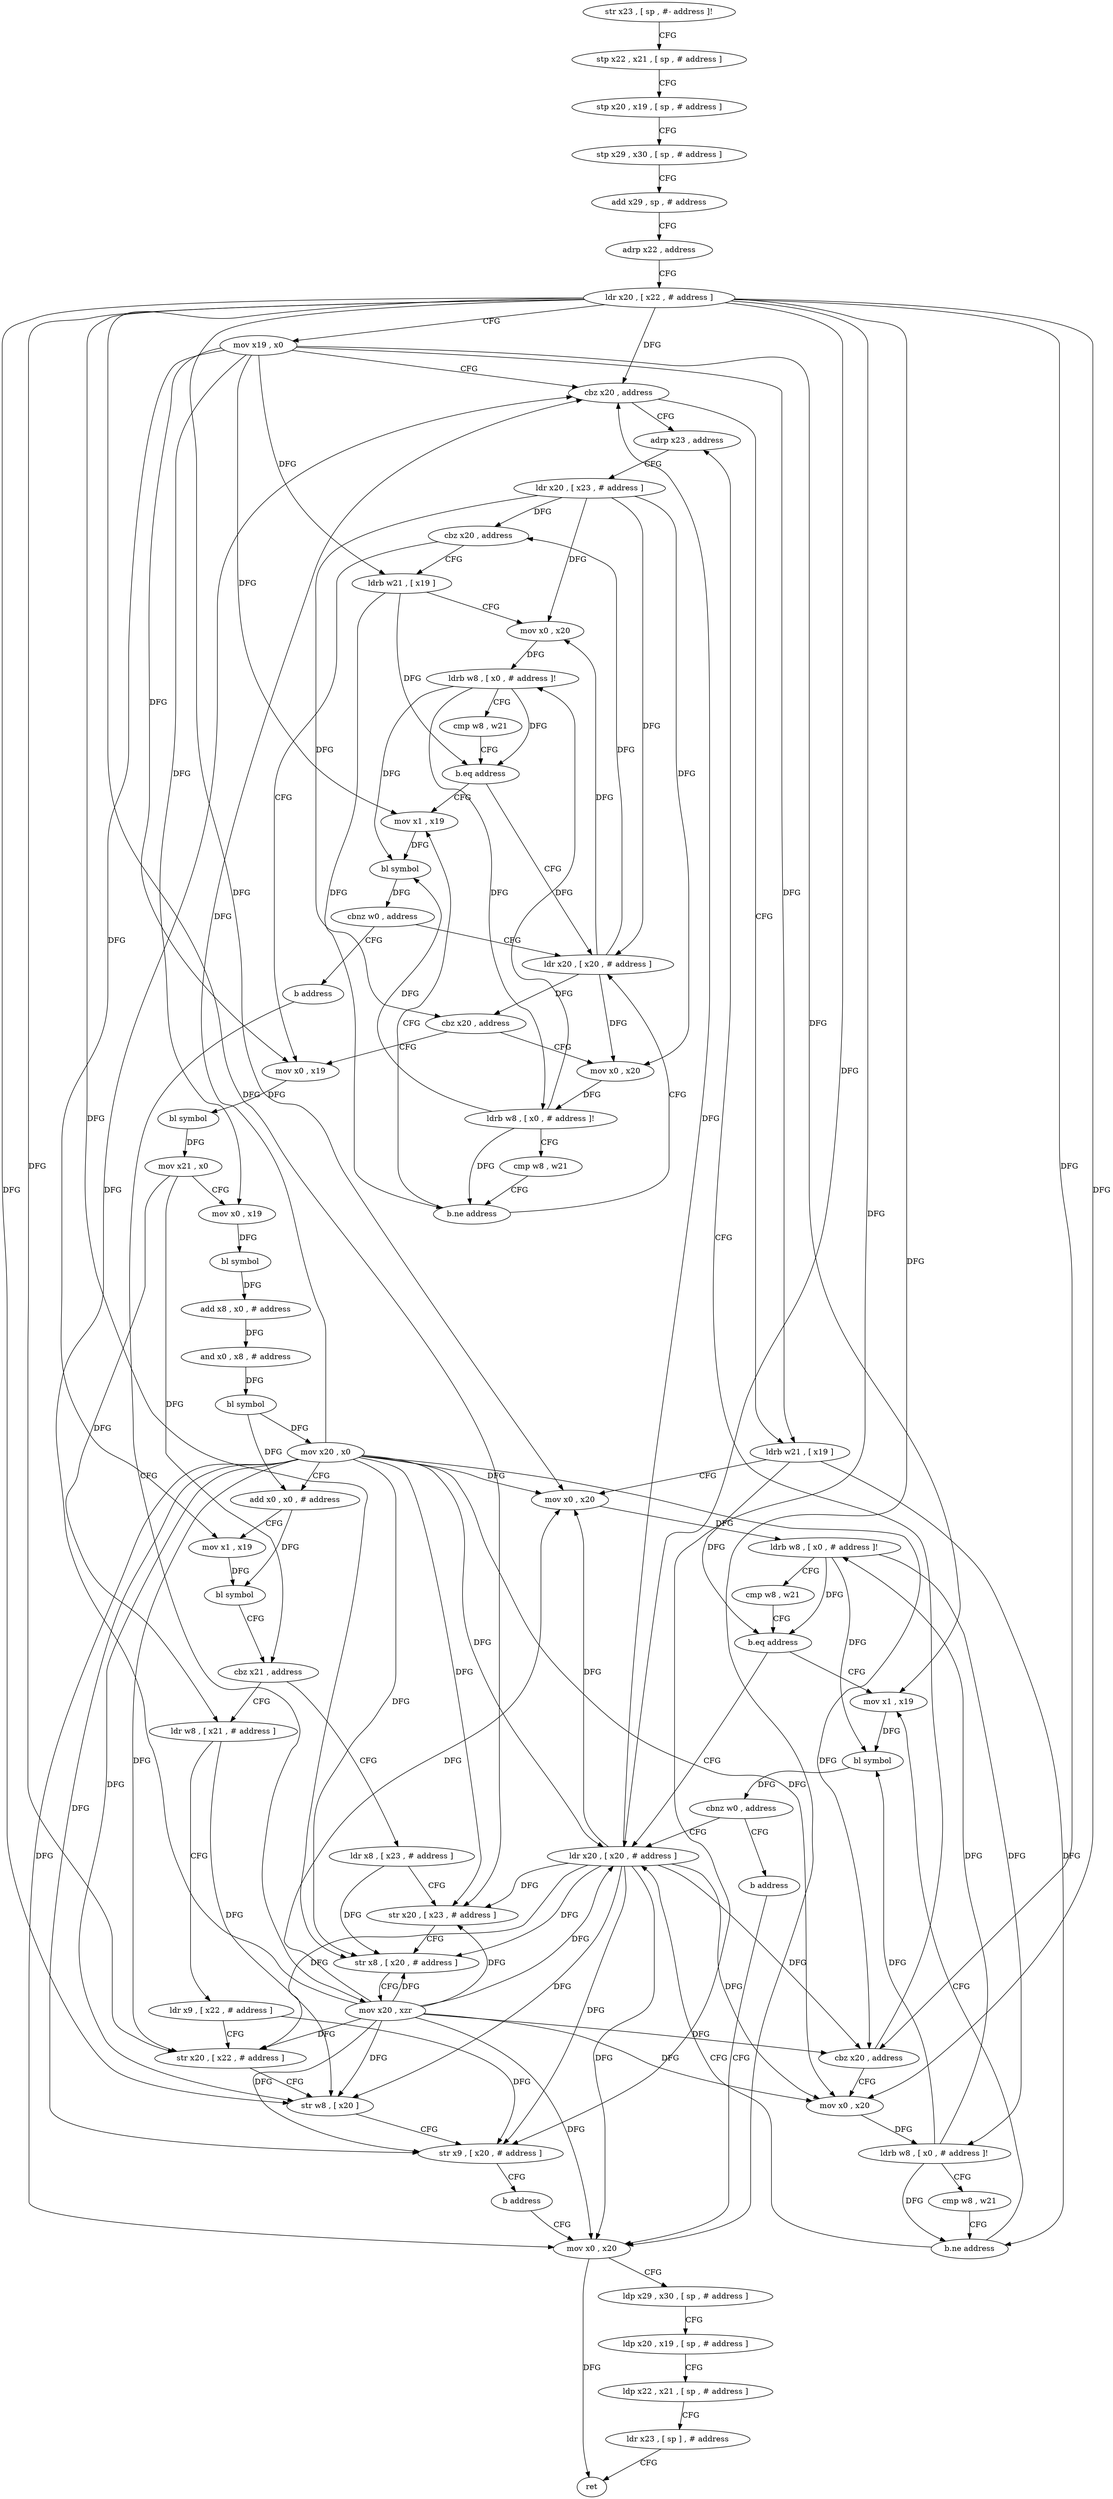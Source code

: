 digraph "func" {
"4269776" [label = "str x23 , [ sp , #- address ]!" ]
"4269780" [label = "stp x22 , x21 , [ sp , # address ]" ]
"4269784" [label = "stp x20 , x19 , [ sp , # address ]" ]
"4269788" [label = "stp x29 , x30 , [ sp , # address ]" ]
"4269792" [label = "add x29 , sp , # address" ]
"4269796" [label = "adrp x22 , address" ]
"4269800" [label = "ldr x20 , [ x22 , # address ]" ]
"4269804" [label = "mov x19 , x0" ]
"4269808" [label = "cbz x20 , address" ]
"4269872" [label = "adrp x23 , address" ]
"4269812" [label = "ldrb w21 , [ x19 ]" ]
"4269876" [label = "ldr x20 , [ x23 , # address ]" ]
"4269880" [label = "cbz x20 , address" ]
"4269944" [label = "mov x0 , x19" ]
"4269884" [label = "ldrb w21 , [ x19 ]" ]
"4269816" [label = "mov x0 , x20" ]
"4269820" [label = "ldrb w8 , [ x0 , # address ]!" ]
"4269824" [label = "cmp w8 , w21" ]
"4269828" [label = "b.eq address" ]
"4269856" [label = "mov x1 , x19" ]
"4269832" [label = "ldr x20 , [ x20 , # address ]" ]
"4269948" [label = "bl symbol" ]
"4269952" [label = "mov x21 , x0" ]
"4269956" [label = "mov x0 , x19" ]
"4269960" [label = "bl symbol" ]
"4269964" [label = "add x8 , x0 , # address" ]
"4269968" [label = "and x0 , x8 , # address" ]
"4269972" [label = "bl symbol" ]
"4269976" [label = "mov x20 , x0" ]
"4269980" [label = "add x0 , x0 , # address" ]
"4269984" [label = "mov x1 , x19" ]
"4269988" [label = "bl symbol" ]
"4269992" [label = "cbz x21 , address" ]
"4270020" [label = "ldr x8 , [ x23 , # address ]" ]
"4269996" [label = "ldr w8 , [ x21 , # address ]" ]
"4269888" [label = "mov x0 , x20" ]
"4269892" [label = "ldrb w8 , [ x0 , # address ]!" ]
"4269896" [label = "cmp w8 , w21" ]
"4269900" [label = "b.eq address" ]
"4269928" [label = "mov x1 , x19" ]
"4269904" [label = "ldr x20 , [ x20 , # address ]" ]
"4269860" [label = "bl symbol" ]
"4269864" [label = "cbnz w0 , address" ]
"4269868" [label = "b address" ]
"4269836" [label = "cbz x20 , address" ]
"4269840" [label = "mov x0 , x20" ]
"4270024" [label = "str x20 , [ x23 , # address ]" ]
"4270028" [label = "str x8 , [ x20 , # address ]" ]
"4270032" [label = "mov x20 , xzr" ]
"4270000" [label = "ldr x9 , [ x22 , # address ]" ]
"4270004" [label = "str x20 , [ x22 , # address ]" ]
"4270008" [label = "str w8 , [ x20 ]" ]
"4270012" [label = "str x9 , [ x20 , # address ]" ]
"4270016" [label = "b address" ]
"4270036" [label = "mov x0 , x20" ]
"4269932" [label = "bl symbol" ]
"4269936" [label = "cbnz w0 , address" ]
"4269940" [label = "b address" ]
"4269908" [label = "cbz x20 , address" ]
"4269912" [label = "mov x0 , x20" ]
"4269844" [label = "ldrb w8 , [ x0 , # address ]!" ]
"4269848" [label = "cmp w8 , w21" ]
"4269852" [label = "b.ne address" ]
"4270040" [label = "ldp x29 , x30 , [ sp , # address ]" ]
"4270044" [label = "ldp x20 , x19 , [ sp , # address ]" ]
"4270048" [label = "ldp x22 , x21 , [ sp , # address ]" ]
"4270052" [label = "ldr x23 , [ sp ] , # address" ]
"4270056" [label = "ret" ]
"4269916" [label = "ldrb w8 , [ x0 , # address ]!" ]
"4269920" [label = "cmp w8 , w21" ]
"4269924" [label = "b.ne address" ]
"4269776" -> "4269780" [ label = "CFG" ]
"4269780" -> "4269784" [ label = "CFG" ]
"4269784" -> "4269788" [ label = "CFG" ]
"4269788" -> "4269792" [ label = "CFG" ]
"4269792" -> "4269796" [ label = "CFG" ]
"4269796" -> "4269800" [ label = "CFG" ]
"4269800" -> "4269804" [ label = "CFG" ]
"4269800" -> "4269808" [ label = "DFG" ]
"4269800" -> "4269816" [ label = "DFG" ]
"4269800" -> "4269832" [ label = "DFG" ]
"4269800" -> "4269836" [ label = "DFG" ]
"4269800" -> "4270024" [ label = "DFG" ]
"4269800" -> "4270028" [ label = "DFG" ]
"4269800" -> "4270004" [ label = "DFG" ]
"4269800" -> "4270008" [ label = "DFG" ]
"4269800" -> "4270012" [ label = "DFG" ]
"4269800" -> "4269840" [ label = "DFG" ]
"4269800" -> "4270036" [ label = "DFG" ]
"4269804" -> "4269808" [ label = "CFG" ]
"4269804" -> "4269812" [ label = "DFG" ]
"4269804" -> "4269944" [ label = "DFG" ]
"4269804" -> "4269956" [ label = "DFG" ]
"4269804" -> "4269984" [ label = "DFG" ]
"4269804" -> "4269884" [ label = "DFG" ]
"4269804" -> "4269856" [ label = "DFG" ]
"4269804" -> "4269928" [ label = "DFG" ]
"4269808" -> "4269872" [ label = "CFG" ]
"4269808" -> "4269812" [ label = "CFG" ]
"4269872" -> "4269876" [ label = "CFG" ]
"4269812" -> "4269816" [ label = "CFG" ]
"4269812" -> "4269828" [ label = "DFG" ]
"4269812" -> "4269852" [ label = "DFG" ]
"4269876" -> "4269880" [ label = "DFG" ]
"4269876" -> "4269888" [ label = "DFG" ]
"4269876" -> "4269904" [ label = "DFG" ]
"4269876" -> "4269908" [ label = "DFG" ]
"4269876" -> "4269912" [ label = "DFG" ]
"4269880" -> "4269944" [ label = "CFG" ]
"4269880" -> "4269884" [ label = "CFG" ]
"4269944" -> "4269948" [ label = "DFG" ]
"4269884" -> "4269888" [ label = "CFG" ]
"4269884" -> "4269900" [ label = "DFG" ]
"4269884" -> "4269924" [ label = "DFG" ]
"4269816" -> "4269820" [ label = "DFG" ]
"4269820" -> "4269824" [ label = "CFG" ]
"4269820" -> "4269860" [ label = "DFG" ]
"4269820" -> "4269844" [ label = "DFG" ]
"4269820" -> "4269828" [ label = "DFG" ]
"4269824" -> "4269828" [ label = "CFG" ]
"4269828" -> "4269856" [ label = "CFG" ]
"4269828" -> "4269832" [ label = "CFG" ]
"4269856" -> "4269860" [ label = "DFG" ]
"4269832" -> "4269836" [ label = "DFG" ]
"4269832" -> "4269808" [ label = "DFG" ]
"4269832" -> "4269816" [ label = "DFG" ]
"4269832" -> "4270024" [ label = "DFG" ]
"4269832" -> "4270028" [ label = "DFG" ]
"4269832" -> "4270004" [ label = "DFG" ]
"4269832" -> "4270008" [ label = "DFG" ]
"4269832" -> "4270012" [ label = "DFG" ]
"4269832" -> "4269840" [ label = "DFG" ]
"4269832" -> "4270036" [ label = "DFG" ]
"4269948" -> "4269952" [ label = "DFG" ]
"4269952" -> "4269956" [ label = "CFG" ]
"4269952" -> "4269992" [ label = "DFG" ]
"4269952" -> "4269996" [ label = "DFG" ]
"4269956" -> "4269960" [ label = "DFG" ]
"4269960" -> "4269964" [ label = "DFG" ]
"4269964" -> "4269968" [ label = "DFG" ]
"4269968" -> "4269972" [ label = "DFG" ]
"4269972" -> "4269976" [ label = "DFG" ]
"4269972" -> "4269980" [ label = "DFG" ]
"4269976" -> "4269980" [ label = "CFG" ]
"4269976" -> "4269808" [ label = "DFG" ]
"4269976" -> "4269816" [ label = "DFG" ]
"4269976" -> "4269832" [ label = "DFG" ]
"4269976" -> "4269836" [ label = "DFG" ]
"4269976" -> "4270024" [ label = "DFG" ]
"4269976" -> "4270028" [ label = "DFG" ]
"4269976" -> "4270004" [ label = "DFG" ]
"4269976" -> "4270008" [ label = "DFG" ]
"4269976" -> "4270012" [ label = "DFG" ]
"4269976" -> "4269840" [ label = "DFG" ]
"4269976" -> "4270036" [ label = "DFG" ]
"4269980" -> "4269984" [ label = "CFG" ]
"4269980" -> "4269988" [ label = "DFG" ]
"4269984" -> "4269988" [ label = "DFG" ]
"4269988" -> "4269992" [ label = "CFG" ]
"4269992" -> "4270020" [ label = "CFG" ]
"4269992" -> "4269996" [ label = "CFG" ]
"4270020" -> "4270024" [ label = "CFG" ]
"4270020" -> "4270028" [ label = "DFG" ]
"4269996" -> "4270000" [ label = "CFG" ]
"4269996" -> "4270008" [ label = "DFG" ]
"4269888" -> "4269892" [ label = "DFG" ]
"4269892" -> "4269896" [ label = "CFG" ]
"4269892" -> "4269932" [ label = "DFG" ]
"4269892" -> "4269916" [ label = "DFG" ]
"4269892" -> "4269900" [ label = "DFG" ]
"4269896" -> "4269900" [ label = "CFG" ]
"4269900" -> "4269928" [ label = "CFG" ]
"4269900" -> "4269904" [ label = "CFG" ]
"4269928" -> "4269932" [ label = "DFG" ]
"4269904" -> "4269908" [ label = "DFG" ]
"4269904" -> "4269880" [ label = "DFG" ]
"4269904" -> "4269888" [ label = "DFG" ]
"4269904" -> "4269912" [ label = "DFG" ]
"4269860" -> "4269864" [ label = "DFG" ]
"4269864" -> "4269832" [ label = "CFG" ]
"4269864" -> "4269868" [ label = "CFG" ]
"4269868" -> "4270036" [ label = "CFG" ]
"4269836" -> "4269872" [ label = "CFG" ]
"4269836" -> "4269840" [ label = "CFG" ]
"4269840" -> "4269844" [ label = "DFG" ]
"4270024" -> "4270028" [ label = "CFG" ]
"4270028" -> "4270032" [ label = "CFG" ]
"4270032" -> "4270036" [ label = "DFG" ]
"4270032" -> "4269808" [ label = "DFG" ]
"4270032" -> "4269816" [ label = "DFG" ]
"4270032" -> "4269832" [ label = "DFG" ]
"4270032" -> "4269836" [ label = "DFG" ]
"4270032" -> "4270024" [ label = "DFG" ]
"4270032" -> "4270004" [ label = "DFG" ]
"4270032" -> "4269840" [ label = "DFG" ]
"4270032" -> "4270028" [ label = "DFG" ]
"4270032" -> "4270008" [ label = "DFG" ]
"4270032" -> "4270012" [ label = "DFG" ]
"4270000" -> "4270004" [ label = "CFG" ]
"4270000" -> "4270012" [ label = "DFG" ]
"4270004" -> "4270008" [ label = "CFG" ]
"4270008" -> "4270012" [ label = "CFG" ]
"4270012" -> "4270016" [ label = "CFG" ]
"4270016" -> "4270036" [ label = "CFG" ]
"4270036" -> "4270040" [ label = "CFG" ]
"4270036" -> "4270056" [ label = "DFG" ]
"4269932" -> "4269936" [ label = "DFG" ]
"4269936" -> "4269904" [ label = "CFG" ]
"4269936" -> "4269940" [ label = "CFG" ]
"4269940" -> "4270032" [ label = "CFG" ]
"4269908" -> "4269944" [ label = "CFG" ]
"4269908" -> "4269912" [ label = "CFG" ]
"4269912" -> "4269916" [ label = "DFG" ]
"4269844" -> "4269848" [ label = "CFG" ]
"4269844" -> "4269820" [ label = "DFG" ]
"4269844" -> "4269860" [ label = "DFG" ]
"4269844" -> "4269852" [ label = "DFG" ]
"4269848" -> "4269852" [ label = "CFG" ]
"4269852" -> "4269832" [ label = "CFG" ]
"4269852" -> "4269856" [ label = "CFG" ]
"4270040" -> "4270044" [ label = "CFG" ]
"4270044" -> "4270048" [ label = "CFG" ]
"4270048" -> "4270052" [ label = "CFG" ]
"4270052" -> "4270056" [ label = "CFG" ]
"4269916" -> "4269920" [ label = "CFG" ]
"4269916" -> "4269892" [ label = "DFG" ]
"4269916" -> "4269932" [ label = "DFG" ]
"4269916" -> "4269924" [ label = "DFG" ]
"4269920" -> "4269924" [ label = "CFG" ]
"4269924" -> "4269904" [ label = "CFG" ]
"4269924" -> "4269928" [ label = "CFG" ]
}
